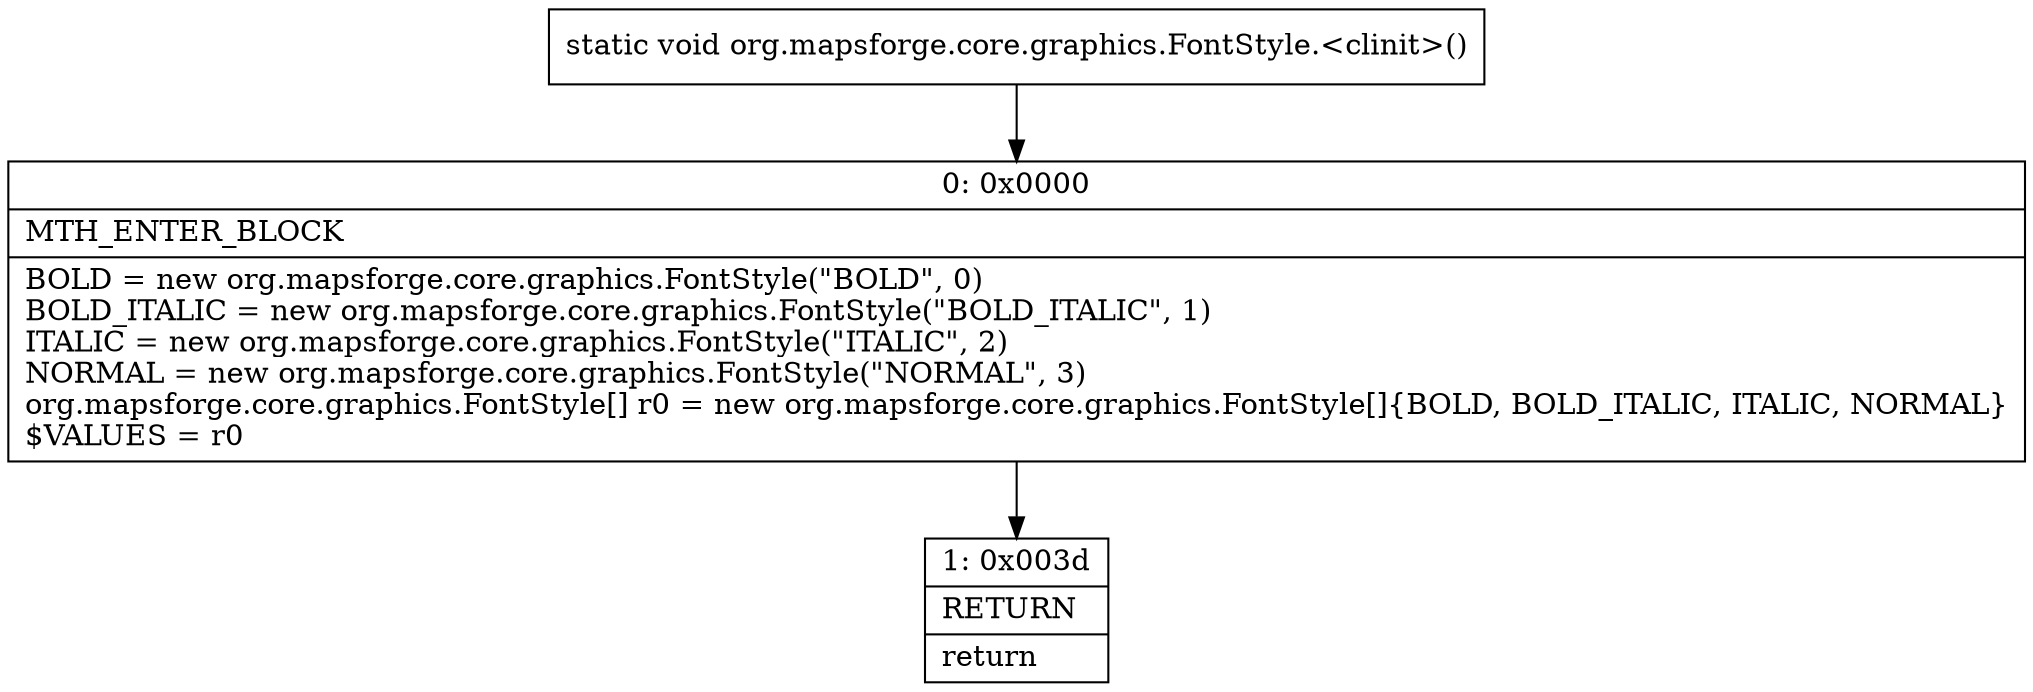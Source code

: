 digraph "CFG fororg.mapsforge.core.graphics.FontStyle.\<clinit\>()V" {
Node_0 [shape=record,label="{0\:\ 0x0000|MTH_ENTER_BLOCK\l|BOLD = new org.mapsforge.core.graphics.FontStyle(\"BOLD\", 0)\lBOLD_ITALIC = new org.mapsforge.core.graphics.FontStyle(\"BOLD_ITALIC\", 1)\lITALIC = new org.mapsforge.core.graphics.FontStyle(\"ITALIC\", 2)\lNORMAL = new org.mapsforge.core.graphics.FontStyle(\"NORMAL\", 3)\lorg.mapsforge.core.graphics.FontStyle[] r0 = new org.mapsforge.core.graphics.FontStyle[]\{BOLD, BOLD_ITALIC, ITALIC, NORMAL\}\l$VALUES = r0\l}"];
Node_1 [shape=record,label="{1\:\ 0x003d|RETURN\l|return\l}"];
MethodNode[shape=record,label="{static void org.mapsforge.core.graphics.FontStyle.\<clinit\>() }"];
MethodNode -> Node_0;
Node_0 -> Node_1;
}

